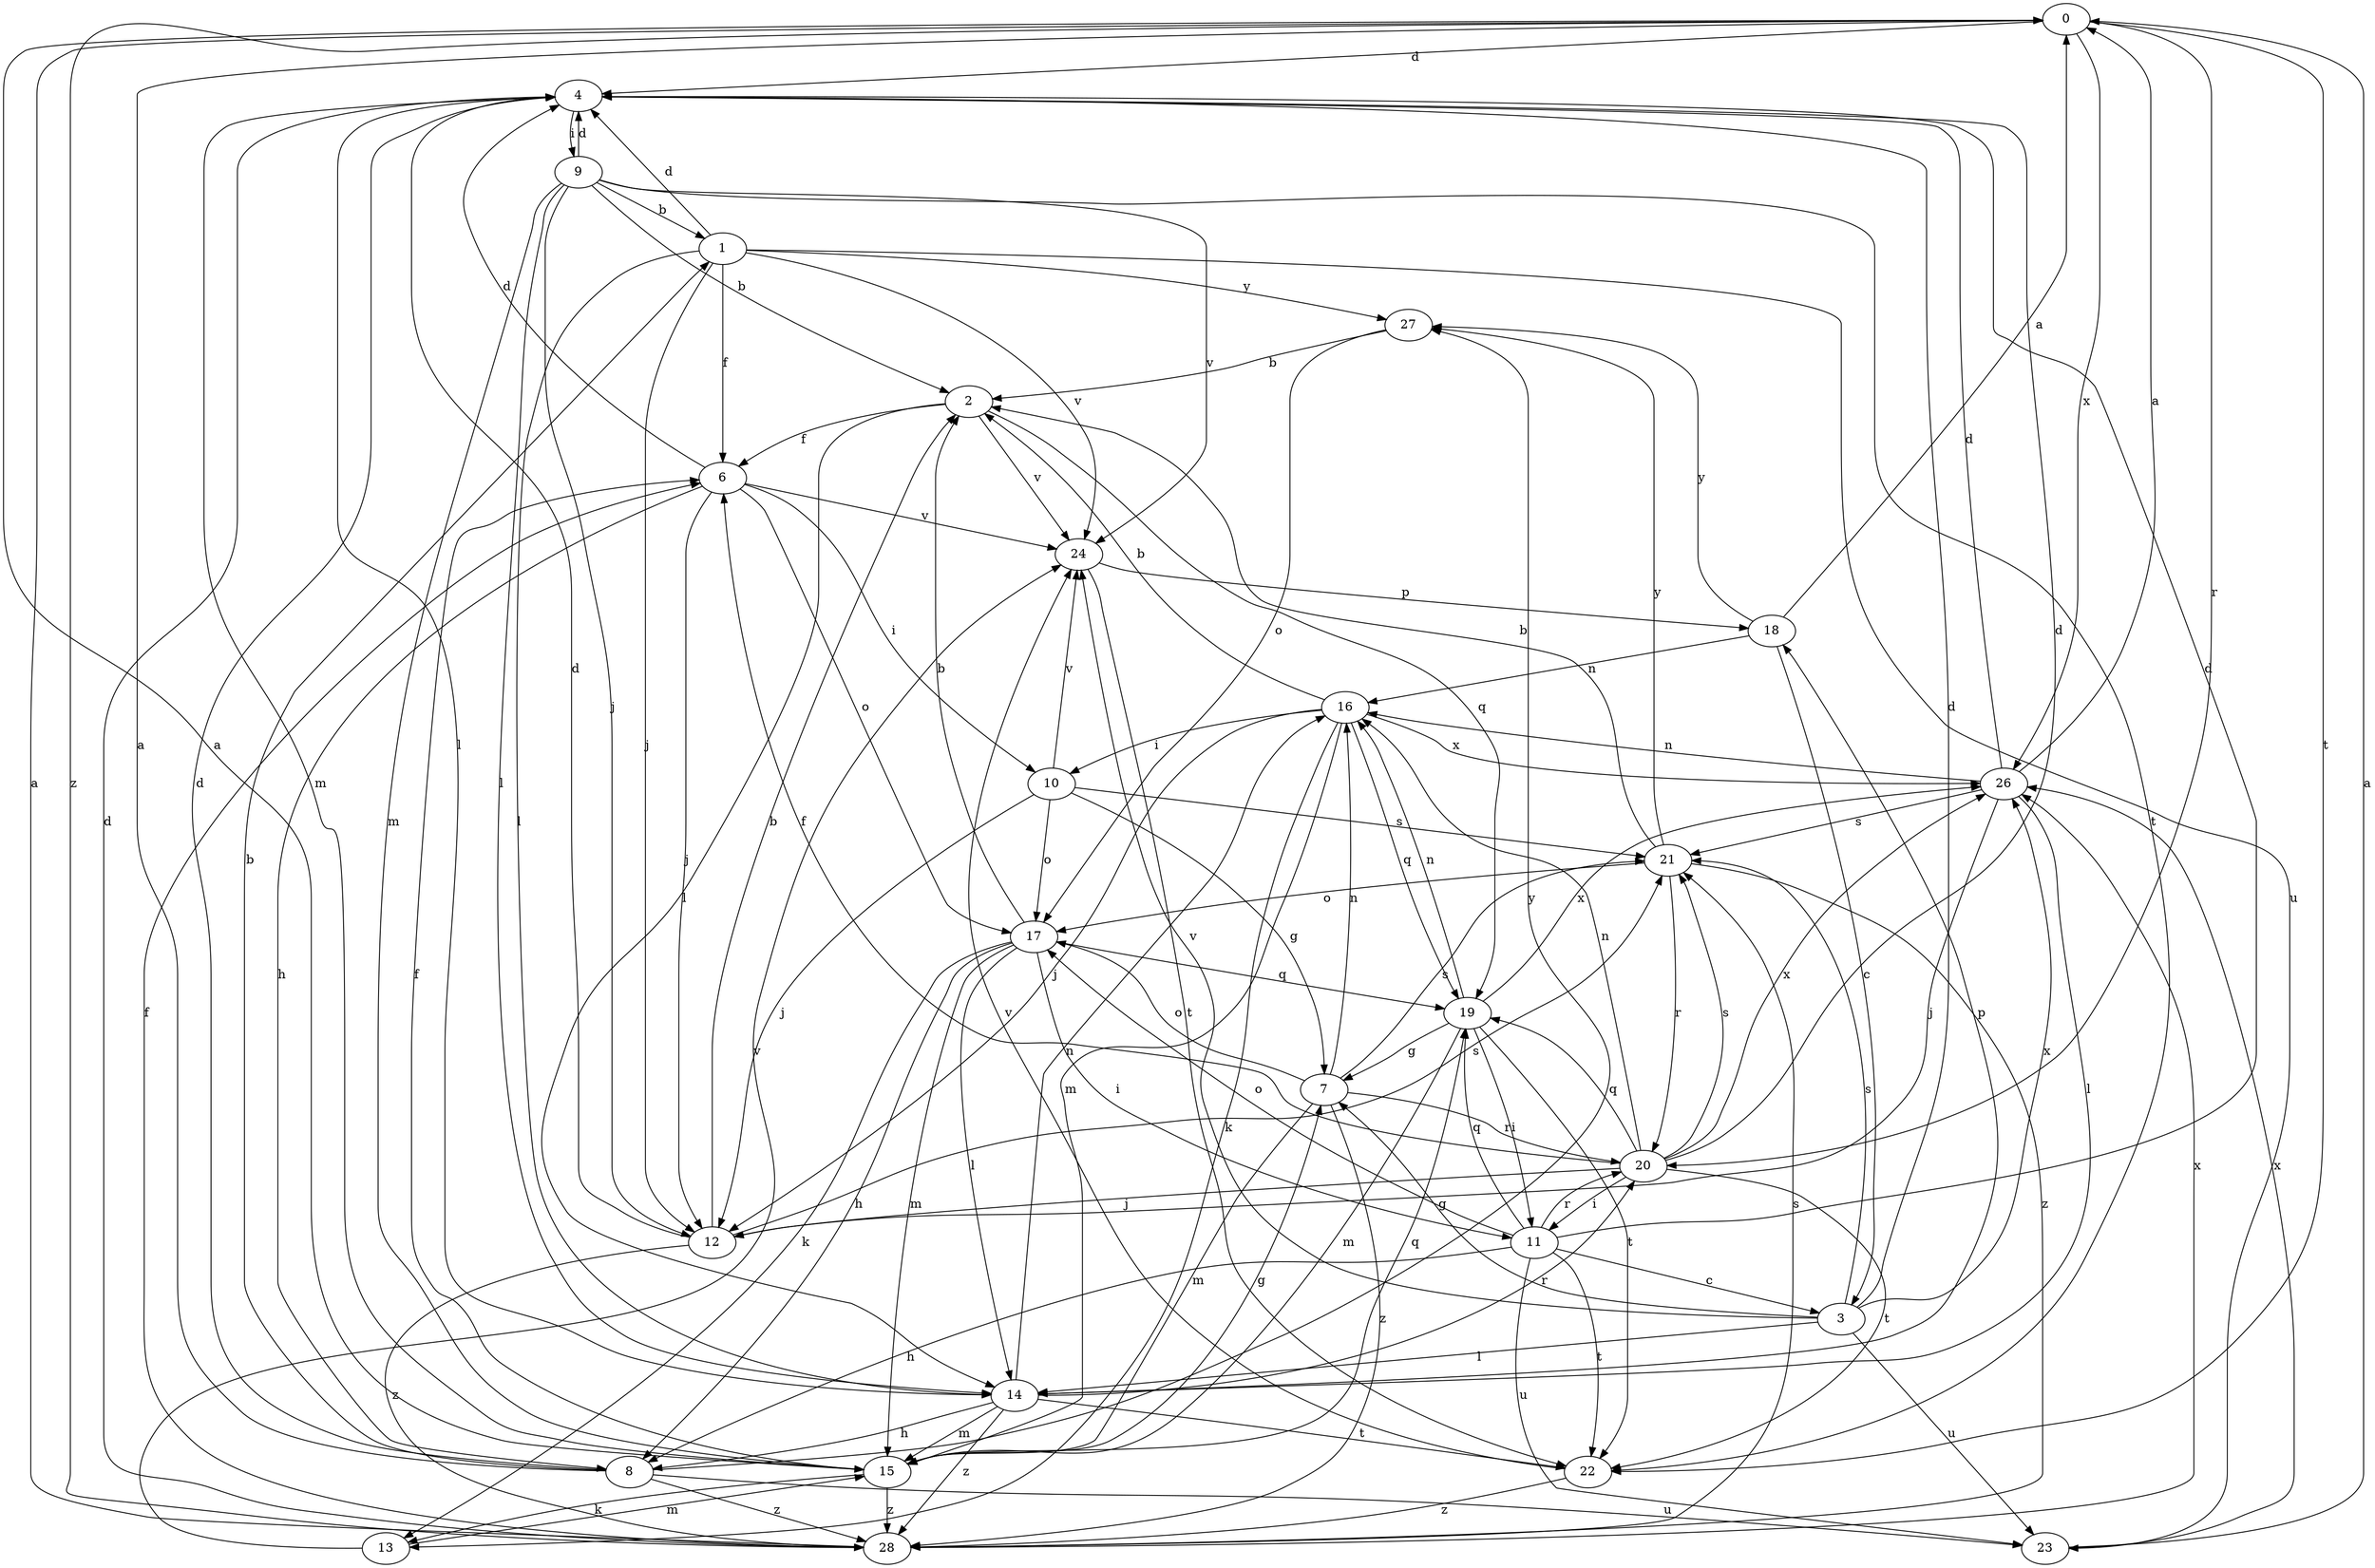 strict digraph  {
0;
1;
2;
3;
4;
6;
7;
8;
9;
10;
11;
12;
13;
14;
15;
16;
17;
18;
19;
20;
21;
22;
23;
24;
26;
27;
28;
0 -> 4  [label=d];
0 -> 20  [label=r];
0 -> 22  [label=t];
0 -> 26  [label=x];
0 -> 28  [label=z];
1 -> 4  [label=d];
1 -> 6  [label=f];
1 -> 12  [label=j];
1 -> 14  [label=l];
1 -> 23  [label=u];
1 -> 24  [label=v];
1 -> 27  [label=y];
2 -> 6  [label=f];
2 -> 14  [label=l];
2 -> 19  [label=q];
2 -> 24  [label=v];
3 -> 4  [label=d];
3 -> 7  [label=g];
3 -> 14  [label=l];
3 -> 21  [label=s];
3 -> 23  [label=u];
3 -> 24  [label=v];
3 -> 26  [label=x];
4 -> 9  [label=i];
4 -> 14  [label=l];
4 -> 15  [label=m];
6 -> 4  [label=d];
6 -> 8  [label=h];
6 -> 10  [label=i];
6 -> 12  [label=j];
6 -> 17  [label=o];
6 -> 24  [label=v];
7 -> 15  [label=m];
7 -> 16  [label=n];
7 -> 17  [label=o];
7 -> 20  [label=r];
7 -> 21  [label=s];
7 -> 28  [label=z];
8 -> 0  [label=a];
8 -> 1  [label=b];
8 -> 4  [label=d];
8 -> 23  [label=u];
8 -> 27  [label=y];
8 -> 28  [label=z];
9 -> 1  [label=b];
9 -> 2  [label=b];
9 -> 4  [label=d];
9 -> 12  [label=j];
9 -> 14  [label=l];
9 -> 15  [label=m];
9 -> 22  [label=t];
9 -> 24  [label=v];
10 -> 7  [label=g];
10 -> 12  [label=j];
10 -> 17  [label=o];
10 -> 21  [label=s];
10 -> 24  [label=v];
11 -> 3  [label=c];
11 -> 4  [label=d];
11 -> 8  [label=h];
11 -> 17  [label=o];
11 -> 19  [label=q];
11 -> 20  [label=r];
11 -> 22  [label=t];
11 -> 23  [label=u];
12 -> 2  [label=b];
12 -> 4  [label=d];
12 -> 21  [label=s];
12 -> 28  [label=z];
13 -> 15  [label=m];
13 -> 24  [label=v];
14 -> 8  [label=h];
14 -> 15  [label=m];
14 -> 16  [label=n];
14 -> 18  [label=p];
14 -> 20  [label=r];
14 -> 22  [label=t];
14 -> 28  [label=z];
15 -> 0  [label=a];
15 -> 6  [label=f];
15 -> 7  [label=g];
15 -> 13  [label=k];
15 -> 19  [label=q];
15 -> 28  [label=z];
16 -> 2  [label=b];
16 -> 10  [label=i];
16 -> 12  [label=j];
16 -> 13  [label=k];
16 -> 15  [label=m];
16 -> 19  [label=q];
16 -> 26  [label=x];
17 -> 2  [label=b];
17 -> 8  [label=h];
17 -> 11  [label=i];
17 -> 13  [label=k];
17 -> 14  [label=l];
17 -> 15  [label=m];
17 -> 19  [label=q];
18 -> 0  [label=a];
18 -> 3  [label=c];
18 -> 16  [label=n];
18 -> 27  [label=y];
19 -> 7  [label=g];
19 -> 11  [label=i];
19 -> 15  [label=m];
19 -> 16  [label=n];
19 -> 22  [label=t];
19 -> 26  [label=x];
20 -> 4  [label=d];
20 -> 6  [label=f];
20 -> 11  [label=i];
20 -> 12  [label=j];
20 -> 16  [label=n];
20 -> 19  [label=q];
20 -> 21  [label=s];
20 -> 22  [label=t];
20 -> 26  [label=x];
21 -> 2  [label=b];
21 -> 17  [label=o];
21 -> 20  [label=r];
21 -> 27  [label=y];
21 -> 28  [label=z];
22 -> 24  [label=v];
22 -> 28  [label=z];
23 -> 0  [label=a];
23 -> 26  [label=x];
24 -> 18  [label=p];
24 -> 22  [label=t];
26 -> 0  [label=a];
26 -> 4  [label=d];
26 -> 12  [label=j];
26 -> 14  [label=l];
26 -> 16  [label=n];
26 -> 21  [label=s];
27 -> 2  [label=b];
27 -> 17  [label=o];
28 -> 0  [label=a];
28 -> 4  [label=d];
28 -> 6  [label=f];
28 -> 21  [label=s];
28 -> 26  [label=x];
}
